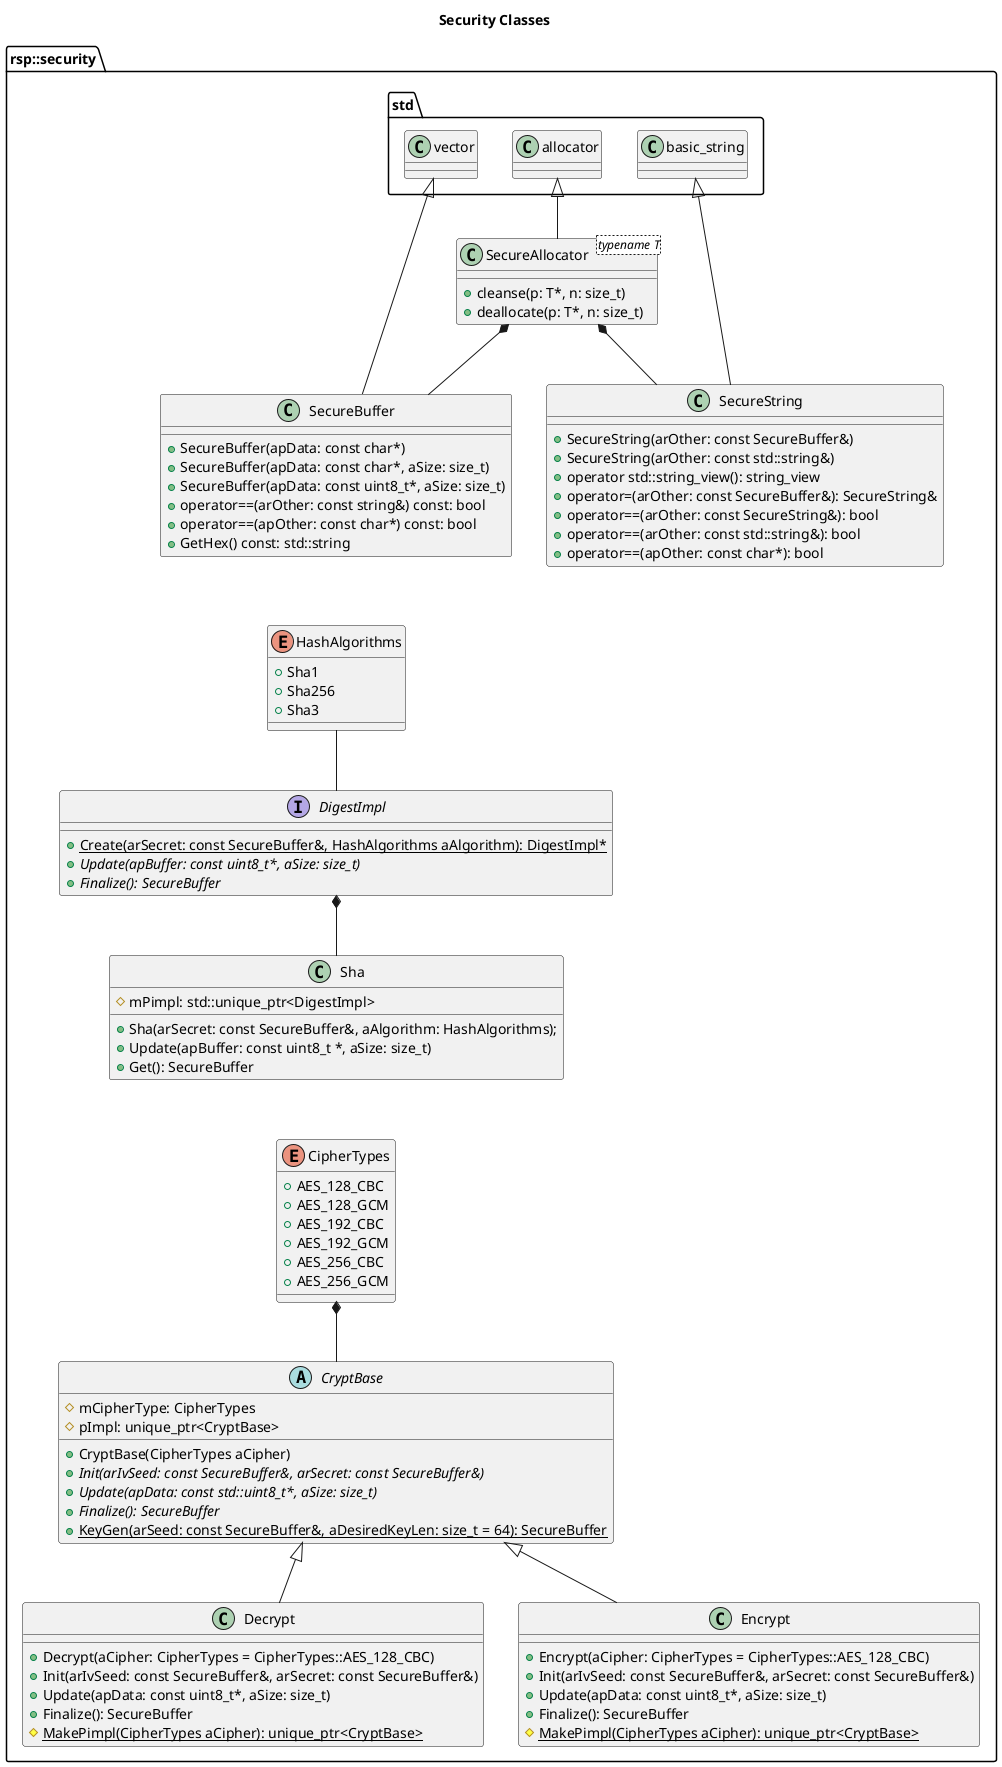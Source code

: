 @startuml

skinparam stereotypeCBackgroundColor<<Exception>> Red
'hide stereotype

title Security Classes

namespace rsp::security {

class SecureAllocator <typename T> {
    +cleanse(p: T*, n: size_t)
    +deallocate(p: T*, n: size_t)
}

class SecureBuffer {
    +SecureBuffer(apData: const char*)
    +SecureBuffer(apData: const char*, aSize: size_t)
    +SecureBuffer(apData: const uint8_t*, aSize: size_t)
    +operator==(arOther: const string&) const: bool
    +operator==(apOther: const char*) const: bool
    +GetHex() const: std::string
}


class SecureString
{
    +SecureString(arOther: const SecureBuffer&)
    +SecureString(arOther: const std::string&)
    +operator std::string_view(): string_view
    +operator=(arOther: const SecureBuffer&): SecureString&
    +operator==(arOther: const SecureString&): bool
    +operator==(arOther: const std::string&): bool
    +operator==(apOther: const char*): bool
}


enum HashAlgorithms {
    +Sha1
    +Sha256
    +Sha3
}

interface DigestImpl {
    +{static} Create(arSecret: const SecureBuffer&, HashAlgorithms aAlgorithm): DigestImpl*
    +{abstract} Update(apBuffer: const uint8_t*, aSize: size_t)
    +{abstract} Finalize(): SecureBuffer
}

class Sha {
    #mPimpl: std::unique_ptr<DigestImpl>

    +Sha(arSecret: const SecureBuffer&, aAlgorithm: HashAlgorithms);
    +Update(apBuffer: const uint8_t *, aSize: size_t)
    +Get(): SecureBuffer
}

enum CipherTypes {
    +AES_128_CBC
    +AES_128_GCM
    +AES_192_CBC
    +AES_192_GCM
    +AES_256_CBC
    +AES_256_GCM
}

abstract CryptBase
{
    #mCipherType: CipherTypes
    #pImpl: unique_ptr<CryptBase>

    +CryptBase(CipherTypes aCipher)
    +{abstract} Init(arIvSeed: const SecureBuffer&, arSecret: const SecureBuffer&)
    +{abstract} Update(apData: const std::uint8_t*, aSize: size_t)
    +{abstract} Finalize(): SecureBuffer
    +{static} KeyGen(arSeed: const SecureBuffer&, aDesiredKeyLen: size_t = 64): SecureBuffer
}

class Decrypt {
    +Decrypt(aCipher: CipherTypes = CipherTypes::AES_128_CBC)
    +Init(arIvSeed: const SecureBuffer&, arSecret: const SecureBuffer&)
    +Update(apData: const uint8_t*, aSize: size_t)
    +Finalize(): SecureBuffer
    #{static} MakePimpl(CipherTypes aCipher): unique_ptr<CryptBase>
}

class Encrypt {
    +Encrypt(aCipher: CipherTypes = CipherTypes::AES_128_CBC)
    +Init(arIvSeed: const SecureBuffer&, arSecret: const SecureBuffer&)
    +Update(apData: const uint8_t*, aSize: size_t)
    +Finalize(): SecureBuffer
    #{static} MakePimpl(CipherTypes aCipher): unique_ptr<CryptBase>
}

std.allocator <|-- SecureAllocator

std.vector <|-- SecureBuffer
SecureAllocator *-- SecureBuffer

std.basic_string <|-- SecureString
SecureAllocator *-- SecureString

SecureBuffer -down[hidden]- HashAlgorithms

HashAlgorithms -- DigestImpl
DigestImpl *-- Sha

Sha -down[hidden]- CipherTypes
CipherTypes *-- CryptBase
CryptBase <|-- Encrypt
CryptBase <|-- Decrypt

}

@enduml
